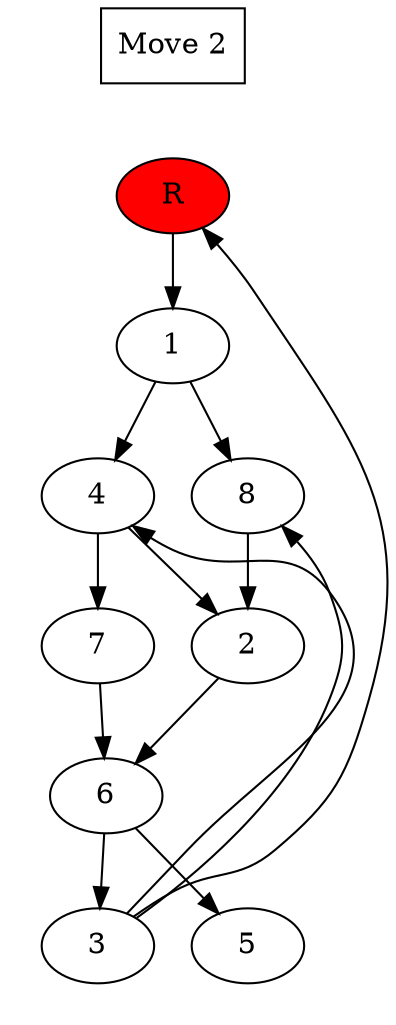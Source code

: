 digraph prb70_move_02 {
	dummy [label="Move 2" shape=box]
	dummy -> 9 [style=invis]
	9 -> 1
	subgraph cluster_0 {
		peripheries=0
		9 [label=R fillcolor="#ff0000" style=filled]
	}
	1 -> 8
	1 -> 4
	subgraph cluster_1 {
		peripheries=0
		1
	}
	4 -> 7
	4 -> 2
	8 -> 2
	subgraph cluster_2 {
		peripheries=0
		4
		8
	}
	2 -> 6
	7 -> 6
	subgraph cluster_3 {
		peripheries=0
		2
		7
	}
	6 -> 5
	6 -> 3
	subgraph cluster_4 {
		peripheries=0
		6
	}
	3 -> 9 [constraint=false]
	3 -> 8 [constraint=false]
	3 -> 4 [constraint=false]
	subgraph cluster_5 {
		peripheries=0
		3
		5
	}
}
